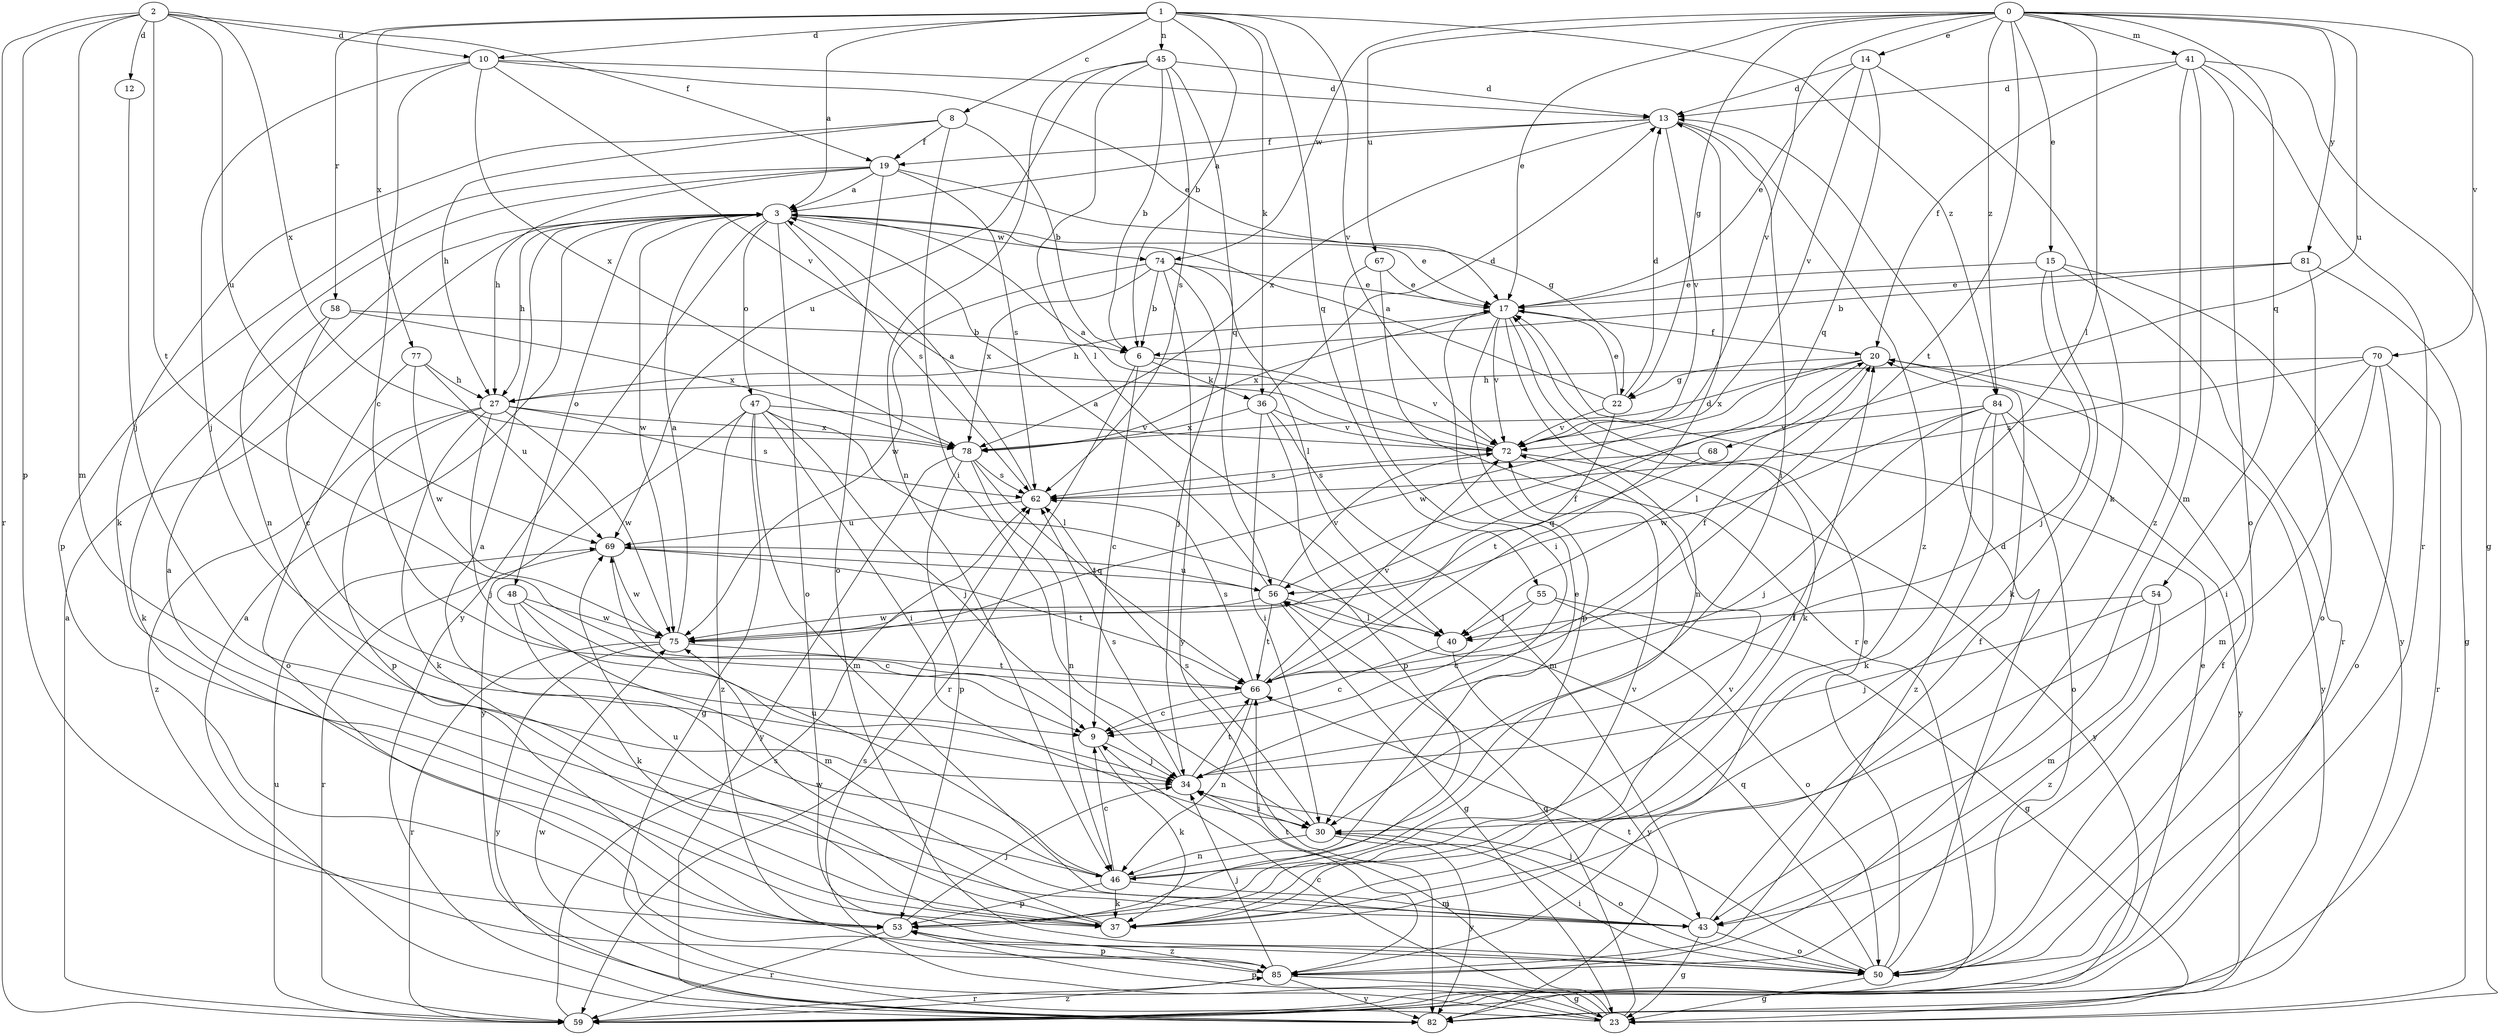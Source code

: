 strict digraph  {
0;
1;
2;
3;
6;
8;
9;
10;
12;
13;
14;
15;
17;
19;
20;
22;
23;
27;
30;
34;
36;
37;
40;
41;
43;
45;
46;
47;
48;
50;
53;
54;
55;
56;
58;
59;
62;
66;
67;
68;
69;
70;
72;
74;
75;
77;
78;
81;
82;
84;
85;
0 -> 14  [label=e];
0 -> 15  [label=e];
0 -> 17  [label=e];
0 -> 22  [label=g];
0 -> 40  [label=l];
0 -> 41  [label=m];
0 -> 54  [label=q];
0 -> 66  [label=t];
0 -> 67  [label=u];
0 -> 68  [label=u];
0 -> 70  [label=v];
0 -> 72  [label=v];
0 -> 74  [label=w];
0 -> 81  [label=y];
0 -> 84  [label=z];
1 -> 3  [label=a];
1 -> 6  [label=b];
1 -> 8  [label=c];
1 -> 10  [label=d];
1 -> 36  [label=k];
1 -> 45  [label=n];
1 -> 55  [label=q];
1 -> 58  [label=r];
1 -> 72  [label=v];
1 -> 77  [label=x];
1 -> 84  [label=z];
2 -> 10  [label=d];
2 -> 12  [label=d];
2 -> 19  [label=f];
2 -> 43  [label=m];
2 -> 53  [label=p];
2 -> 59  [label=r];
2 -> 66  [label=t];
2 -> 69  [label=u];
2 -> 78  [label=x];
3 -> 17  [label=e];
3 -> 27  [label=h];
3 -> 47  [label=o];
3 -> 48  [label=o];
3 -> 50  [label=o];
3 -> 62  [label=s];
3 -> 74  [label=w];
3 -> 75  [label=w];
3 -> 82  [label=y];
6 -> 9  [label=c];
6 -> 36  [label=k];
6 -> 59  [label=r];
6 -> 72  [label=v];
8 -> 6  [label=b];
8 -> 19  [label=f];
8 -> 27  [label=h];
8 -> 30  [label=i];
8 -> 37  [label=k];
9 -> 34  [label=j];
9 -> 37  [label=k];
10 -> 9  [label=c];
10 -> 13  [label=d];
10 -> 17  [label=e];
10 -> 34  [label=j];
10 -> 72  [label=v];
10 -> 78  [label=x];
12 -> 34  [label=j];
13 -> 3  [label=a];
13 -> 19  [label=f];
13 -> 30  [label=i];
13 -> 72  [label=v];
13 -> 78  [label=x];
13 -> 85  [label=z];
14 -> 13  [label=d];
14 -> 17  [label=e];
14 -> 37  [label=k];
14 -> 56  [label=q];
14 -> 72  [label=v];
15 -> 17  [label=e];
15 -> 34  [label=j];
15 -> 37  [label=k];
15 -> 59  [label=r];
15 -> 82  [label=y];
17 -> 20  [label=f];
17 -> 27  [label=h];
17 -> 37  [label=k];
17 -> 46  [label=n];
17 -> 53  [label=p];
17 -> 72  [label=v];
17 -> 78  [label=x];
19 -> 3  [label=a];
19 -> 22  [label=g];
19 -> 27  [label=h];
19 -> 46  [label=n];
19 -> 50  [label=o];
19 -> 53  [label=p];
19 -> 62  [label=s];
20 -> 22  [label=g];
20 -> 40  [label=l];
20 -> 75  [label=w];
20 -> 78  [label=x];
20 -> 82  [label=y];
22 -> 3  [label=a];
22 -> 13  [label=d];
22 -> 17  [label=e];
22 -> 66  [label=t];
22 -> 72  [label=v];
23 -> 9  [label=c];
23 -> 34  [label=j];
23 -> 53  [label=p];
23 -> 56  [label=q];
23 -> 62  [label=s];
23 -> 75  [label=w];
27 -> 34  [label=j];
27 -> 37  [label=k];
27 -> 53  [label=p];
27 -> 62  [label=s];
27 -> 75  [label=w];
27 -> 78  [label=x];
27 -> 85  [label=z];
30 -> 46  [label=n];
30 -> 50  [label=o];
30 -> 62  [label=s];
30 -> 82  [label=y];
34 -> 30  [label=i];
34 -> 62  [label=s];
34 -> 66  [label=t];
36 -> 13  [label=d];
36 -> 30  [label=i];
36 -> 43  [label=m];
36 -> 53  [label=p];
36 -> 72  [label=v];
36 -> 78  [label=x];
37 -> 69  [label=u];
37 -> 72  [label=v];
37 -> 75  [label=w];
40 -> 9  [label=c];
40 -> 82  [label=y];
41 -> 13  [label=d];
41 -> 20  [label=f];
41 -> 23  [label=g];
41 -> 43  [label=m];
41 -> 50  [label=o];
41 -> 59  [label=r];
41 -> 85  [label=z];
43 -> 20  [label=f];
43 -> 23  [label=g];
43 -> 34  [label=j];
43 -> 50  [label=o];
45 -> 6  [label=b];
45 -> 13  [label=d];
45 -> 40  [label=l];
45 -> 46  [label=n];
45 -> 56  [label=q];
45 -> 62  [label=s];
45 -> 69  [label=u];
46 -> 3  [label=a];
46 -> 9  [label=c];
46 -> 17  [label=e];
46 -> 20  [label=f];
46 -> 37  [label=k];
46 -> 43  [label=m];
46 -> 53  [label=p];
46 -> 69  [label=u];
47 -> 23  [label=g];
47 -> 30  [label=i];
47 -> 34  [label=j];
47 -> 40  [label=l];
47 -> 43  [label=m];
47 -> 72  [label=v];
47 -> 82  [label=y];
47 -> 85  [label=z];
48 -> 9  [label=c];
48 -> 37  [label=k];
48 -> 43  [label=m];
48 -> 75  [label=w];
50 -> 13  [label=d];
50 -> 17  [label=e];
50 -> 20  [label=f];
50 -> 23  [label=g];
50 -> 30  [label=i];
50 -> 56  [label=q];
50 -> 66  [label=t];
53 -> 3  [label=a];
53 -> 34  [label=j];
53 -> 59  [label=r];
53 -> 72  [label=v];
53 -> 85  [label=z];
54 -> 34  [label=j];
54 -> 40  [label=l];
54 -> 43  [label=m];
54 -> 85  [label=z];
55 -> 9  [label=c];
55 -> 23  [label=g];
55 -> 40  [label=l];
55 -> 50  [label=o];
56 -> 3  [label=a];
56 -> 23  [label=g];
56 -> 40  [label=l];
56 -> 66  [label=t];
56 -> 69  [label=u];
56 -> 72  [label=v];
56 -> 75  [label=w];
58 -> 6  [label=b];
58 -> 9  [label=c];
58 -> 37  [label=k];
58 -> 78  [label=x];
59 -> 3  [label=a];
59 -> 17  [label=e];
59 -> 62  [label=s];
59 -> 69  [label=u];
59 -> 85  [label=z];
62 -> 3  [label=a];
62 -> 69  [label=u];
66 -> 9  [label=c];
66 -> 13  [label=d];
66 -> 20  [label=f];
66 -> 46  [label=n];
66 -> 62  [label=s];
66 -> 72  [label=v];
67 -> 17  [label=e];
67 -> 30  [label=i];
67 -> 59  [label=r];
68 -> 56  [label=q];
68 -> 62  [label=s];
69 -> 56  [label=q];
69 -> 59  [label=r];
69 -> 66  [label=t];
69 -> 75  [label=w];
70 -> 27  [label=h];
70 -> 30  [label=i];
70 -> 43  [label=m];
70 -> 50  [label=o];
70 -> 59  [label=r];
70 -> 62  [label=s];
72 -> 3  [label=a];
72 -> 62  [label=s];
72 -> 82  [label=y];
74 -> 6  [label=b];
74 -> 17  [label=e];
74 -> 34  [label=j];
74 -> 40  [label=l];
74 -> 75  [label=w];
74 -> 78  [label=x];
74 -> 82  [label=y];
75 -> 3  [label=a];
75 -> 20  [label=f];
75 -> 59  [label=r];
75 -> 66  [label=t];
75 -> 82  [label=y];
77 -> 27  [label=h];
77 -> 50  [label=o];
77 -> 69  [label=u];
77 -> 75  [label=w];
78 -> 46  [label=n];
78 -> 53  [label=p];
78 -> 62  [label=s];
78 -> 66  [label=t];
78 -> 82  [label=y];
81 -> 6  [label=b];
81 -> 17  [label=e];
81 -> 23  [label=g];
81 -> 50  [label=o];
82 -> 3  [label=a];
84 -> 34  [label=j];
84 -> 37  [label=k];
84 -> 50  [label=o];
84 -> 72  [label=v];
84 -> 75  [label=w];
84 -> 82  [label=y];
84 -> 85  [label=z];
85 -> 23  [label=g];
85 -> 34  [label=j];
85 -> 53  [label=p];
85 -> 59  [label=r];
85 -> 66  [label=t];
85 -> 82  [label=y];
}
